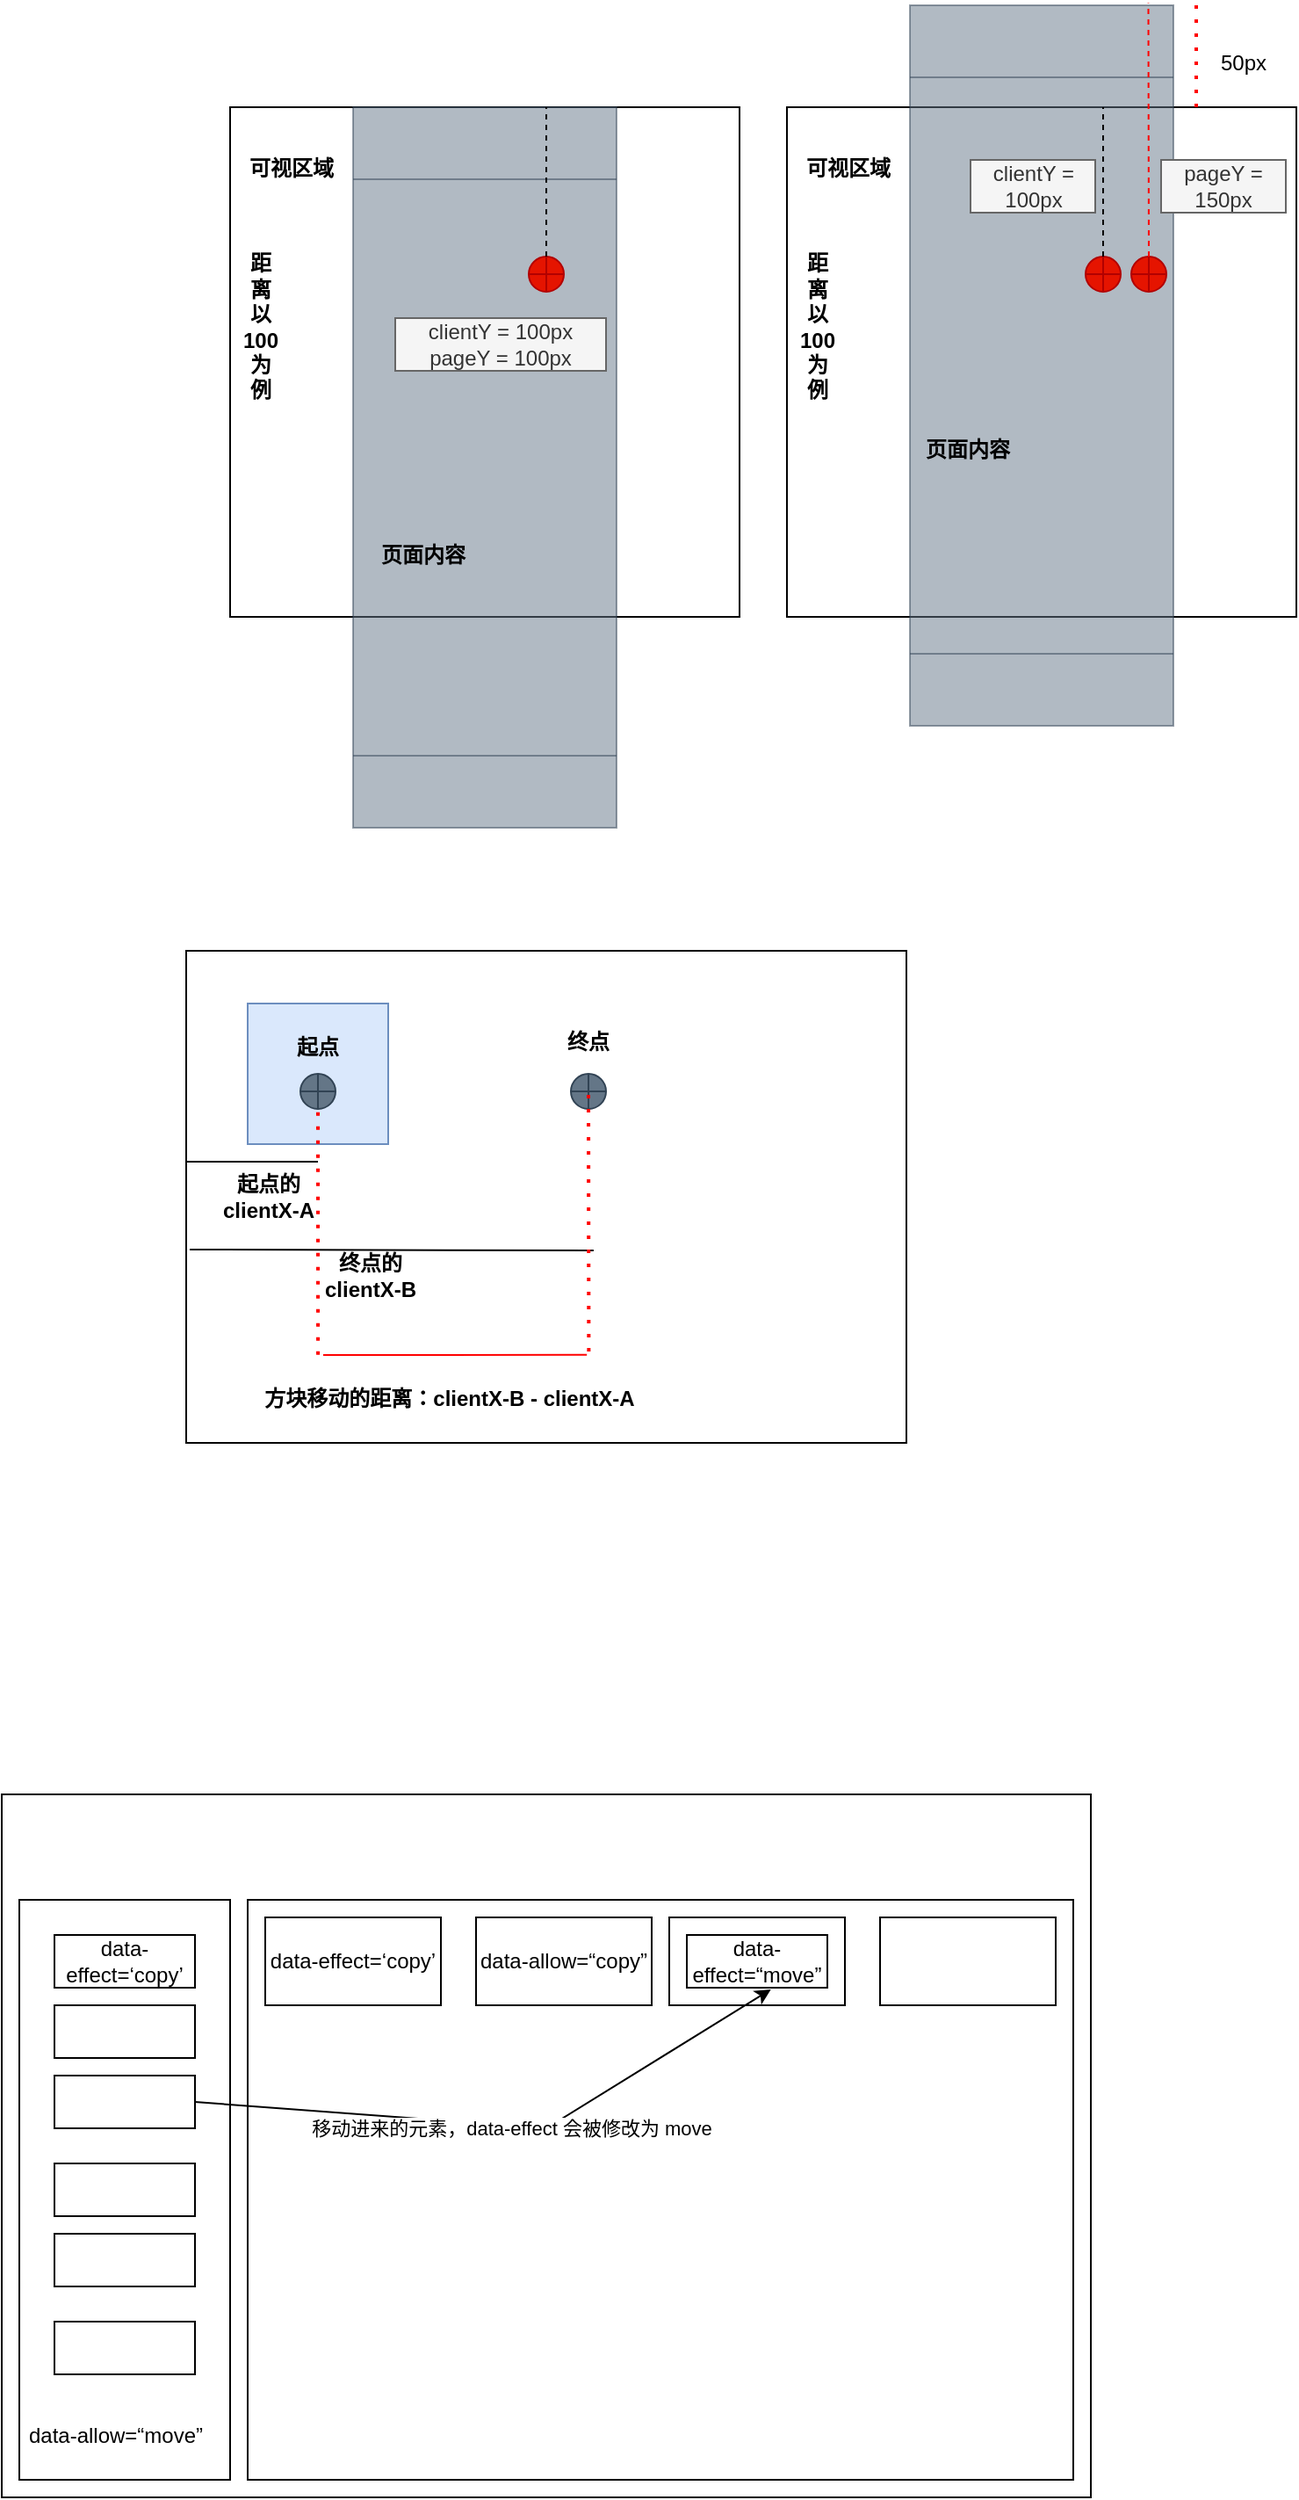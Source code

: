 <mxfile version="26.0.2">
  <diagram name="第 1 页" id="xyvXMYqwdG14dfgmlpNZ">
    <mxGraphModel dx="955" dy="1853" grid="1" gridSize="10" guides="1" tooltips="1" connect="1" arrows="1" fold="1" page="1" pageScale="1" pageWidth="827" pageHeight="1169" math="0" shadow="0">
      <root>
        <mxCell id="0" />
        <mxCell id="1" parent="0" />
        <mxCell id="ZsNl0_AfK2gvQJ6n3LSR-1" value="" style="rounded=0;whiteSpace=wrap;html=1;" vertex="1" parent="1">
          <mxGeometry x="90" y="150" width="620" height="400" as="geometry" />
        </mxCell>
        <mxCell id="ZsNl0_AfK2gvQJ6n3LSR-2" value="" style="rounded=0;whiteSpace=wrap;html=1;" vertex="1" parent="1">
          <mxGeometry x="100" y="210" width="120" height="330" as="geometry" />
        </mxCell>
        <mxCell id="ZsNl0_AfK2gvQJ6n3LSR-3" value="" style="rounded=0;whiteSpace=wrap;html=1;" vertex="1" parent="1">
          <mxGeometry x="230" y="210" width="470" height="330" as="geometry" />
        </mxCell>
        <mxCell id="ZsNl0_AfK2gvQJ6n3LSR-4" value="data-effect=‘copy’" style="rounded=0;whiteSpace=wrap;html=1;" vertex="1" parent="1">
          <mxGeometry x="240" y="220" width="100" height="50" as="geometry" />
        </mxCell>
        <mxCell id="ZsNl0_AfK2gvQJ6n3LSR-5" value="data-allow=“copy”" style="rounded=0;whiteSpace=wrap;html=1;" vertex="1" parent="1">
          <mxGeometry x="360" y="220" width="100" height="50" as="geometry" />
        </mxCell>
        <mxCell id="ZsNl0_AfK2gvQJ6n3LSR-6" value="" style="rounded=0;whiteSpace=wrap;html=1;" vertex="1" parent="1">
          <mxGeometry x="470" y="220" width="100" height="50" as="geometry" />
        </mxCell>
        <mxCell id="ZsNl0_AfK2gvQJ6n3LSR-7" value="" style="rounded=0;whiteSpace=wrap;html=1;" vertex="1" parent="1">
          <mxGeometry x="590" y="220" width="100" height="50" as="geometry" />
        </mxCell>
        <mxCell id="ZsNl0_AfK2gvQJ6n3LSR-8" value="data-effect=‘copy’" style="rounded=0;whiteSpace=wrap;html=1;" vertex="1" parent="1">
          <mxGeometry x="120" y="230" width="80" height="30" as="geometry" />
        </mxCell>
        <mxCell id="ZsNl0_AfK2gvQJ6n3LSR-9" value="" style="rounded=0;whiteSpace=wrap;html=1;" vertex="1" parent="1">
          <mxGeometry x="120" y="270" width="80" height="30" as="geometry" />
        </mxCell>
        <mxCell id="ZsNl0_AfK2gvQJ6n3LSR-10" value="" style="rounded=0;whiteSpace=wrap;html=1;" vertex="1" parent="1">
          <mxGeometry x="120" y="310" width="80" height="30" as="geometry" />
        </mxCell>
        <mxCell id="ZsNl0_AfK2gvQJ6n3LSR-11" value="" style="rounded=0;whiteSpace=wrap;html=1;" vertex="1" parent="1">
          <mxGeometry x="120" y="360" width="80" height="30" as="geometry" />
        </mxCell>
        <mxCell id="ZsNl0_AfK2gvQJ6n3LSR-12" value="" style="rounded=0;whiteSpace=wrap;html=1;" vertex="1" parent="1">
          <mxGeometry x="120" y="400" width="80" height="30" as="geometry" />
        </mxCell>
        <mxCell id="ZsNl0_AfK2gvQJ6n3LSR-13" value="" style="rounded=0;whiteSpace=wrap;html=1;" vertex="1" parent="1">
          <mxGeometry x="120" y="450" width="80" height="30" as="geometry" />
        </mxCell>
        <mxCell id="ZsNl0_AfK2gvQJ6n3LSR-14" value="data-allow=“move”" style="text;html=1;align=center;verticalAlign=middle;whiteSpace=wrap;rounded=0;" vertex="1" parent="1">
          <mxGeometry x="100" y="500" width="110" height="30" as="geometry" />
        </mxCell>
        <mxCell id="ZsNl0_AfK2gvQJ6n3LSR-17" value="data-effect=“move”" style="rounded=0;whiteSpace=wrap;html=1;" vertex="1" parent="1">
          <mxGeometry x="480" y="230" width="80" height="30" as="geometry" />
        </mxCell>
        <mxCell id="ZsNl0_AfK2gvQJ6n3LSR-18" value="" style="endArrow=classic;html=1;rounded=0;exitX=1;exitY=0.5;exitDx=0;exitDy=0;entryX=0.598;entryY=1.033;entryDx=0;entryDy=0;entryPerimeter=0;" edge="1" parent="1" source="ZsNl0_AfK2gvQJ6n3LSR-10" target="ZsNl0_AfK2gvQJ6n3LSR-17">
          <mxGeometry relative="1" as="geometry">
            <mxPoint x="360" y="350" as="sourcePoint" />
            <mxPoint x="460" y="350" as="targetPoint" />
            <Array as="points">
              <mxPoint x="400" y="340" />
            </Array>
          </mxGeometry>
        </mxCell>
        <mxCell id="ZsNl0_AfK2gvQJ6n3LSR-19" value="移动进来的元素，data-effect 会被修改为 move" style="edgeLabel;resizable=0;html=1;;align=center;verticalAlign=middle;" connectable="0" vertex="1" parent="ZsNl0_AfK2gvQJ6n3LSR-18">
          <mxGeometry relative="1" as="geometry">
            <mxPoint x="5" y="2" as="offset" />
          </mxGeometry>
        </mxCell>
        <mxCell id="ZsNl0_AfK2gvQJ6n3LSR-20" value="" style="rounded=0;whiteSpace=wrap;html=1;" vertex="1" parent="1">
          <mxGeometry x="195" y="-330" width="410" height="280" as="geometry" />
        </mxCell>
        <mxCell id="ZsNl0_AfK2gvQJ6n3LSR-22" value="" style="whiteSpace=wrap;html=1;aspect=fixed;fillColor=#dae8fc;strokeColor=#6c8ebf;" vertex="1" parent="1">
          <mxGeometry x="230" y="-300" width="80" height="80" as="geometry" />
        </mxCell>
        <mxCell id="ZsNl0_AfK2gvQJ6n3LSR-23" value="" style="shape=orEllipse;perimeter=ellipsePerimeter;whiteSpace=wrap;html=1;backgroundOutline=1;fillColor=#647687;fontColor=#ffffff;strokeColor=#314354;" vertex="1" parent="1">
          <mxGeometry x="260" y="-260" width="20" height="20" as="geometry" />
        </mxCell>
        <mxCell id="ZsNl0_AfK2gvQJ6n3LSR-25" value="" style="shape=orEllipse;perimeter=ellipsePerimeter;whiteSpace=wrap;html=1;backgroundOutline=1;fillColor=#647687;fontColor=#ffffff;strokeColor=#314354;" vertex="1" parent="1">
          <mxGeometry x="414" y="-260" width="20" height="20" as="geometry" />
        </mxCell>
        <mxCell id="ZsNl0_AfK2gvQJ6n3LSR-26" value="" style="endArrow=none;html=1;rounded=0;" edge="1" parent="1">
          <mxGeometry width="50" height="50" relative="1" as="geometry">
            <mxPoint x="195" y="-210" as="sourcePoint" />
            <mxPoint x="270" y="-210" as="targetPoint" />
          </mxGeometry>
        </mxCell>
        <mxCell id="ZsNl0_AfK2gvQJ6n3LSR-27" value="" style="endArrow=none;html=1;rounded=0;entryX=0.573;entryY=0.5;entryDx=0;entryDy=0;entryPerimeter=0;" edge="1" parent="1">
          <mxGeometry width="50" height="50" relative="1" as="geometry">
            <mxPoint x="197" y="-160" as="sourcePoint" />
            <mxPoint x="426.93" y="-159.5" as="targetPoint" />
          </mxGeometry>
        </mxCell>
        <mxCell id="ZsNl0_AfK2gvQJ6n3LSR-28" value="" style="endArrow=none;dashed=1;html=1;dashPattern=1 3;strokeWidth=2;rounded=0;exitX=0.183;exitY=0.821;exitDx=0;exitDy=0;exitPerimeter=0;strokeColor=#FF0000;entryX=0.5;entryY=1;entryDx=0;entryDy=0;" edge="1" parent="1" source="ZsNl0_AfK2gvQJ6n3LSR-20" target="ZsNl0_AfK2gvQJ6n3LSR-23">
          <mxGeometry width="50" height="50" relative="1" as="geometry">
            <mxPoint x="269.5" y="-140.04" as="sourcePoint" />
            <mxPoint x="270" y="-210" as="targetPoint" />
          </mxGeometry>
        </mxCell>
        <mxCell id="ZsNl0_AfK2gvQJ6n3LSR-29" value="" style="endArrow=none;dashed=1;html=1;dashPattern=1 3;strokeWidth=2;rounded=0;entryX=0.5;entryY=1;entryDx=0;entryDy=0;exitX=0.559;exitY=0.857;exitDx=0;exitDy=0;exitPerimeter=0;strokeColor=#FF0000;" edge="1" parent="1">
          <mxGeometry width="50" height="50" relative="1" as="geometry">
            <mxPoint x="424.19" y="-102.04" as="sourcePoint" />
            <mxPoint x="424" y="-252" as="targetPoint" />
          </mxGeometry>
        </mxCell>
        <mxCell id="ZsNl0_AfK2gvQJ6n3LSR-32" value="" style="endArrow=none;html=1;rounded=0;entryX=0.549;entryY=0.821;entryDx=0;entryDy=0;entryPerimeter=0;strokeColor=#FF0000;" edge="1" parent="1">
          <mxGeometry width="50" height="50" relative="1" as="geometry">
            <mxPoint x="273" y="-100" as="sourcePoint" />
            <mxPoint x="423.09" y="-100.12" as="targetPoint" />
          </mxGeometry>
        </mxCell>
        <mxCell id="ZsNl0_AfK2gvQJ6n3LSR-33" value="起点" style="text;html=1;align=center;verticalAlign=middle;whiteSpace=wrap;rounded=0;fontStyle=1" vertex="1" parent="1">
          <mxGeometry x="240" y="-290" width="60" height="30" as="geometry" />
        </mxCell>
        <mxCell id="ZsNl0_AfK2gvQJ6n3LSR-34" value="终点" style="text;html=1;align=center;verticalAlign=middle;whiteSpace=wrap;rounded=0;fontStyle=1" vertex="1" parent="1">
          <mxGeometry x="394" y="-293" width="60" height="30" as="geometry" />
        </mxCell>
        <mxCell id="ZsNl0_AfK2gvQJ6n3LSR-35" value="起点的&lt;div&gt;clientX-A&lt;/div&gt;" style="text;html=1;align=center;verticalAlign=middle;whiteSpace=wrap;rounded=0;fontStyle=1" vertex="1" parent="1">
          <mxGeometry x="194" y="-205" width="96" height="30" as="geometry" />
        </mxCell>
        <mxCell id="ZsNl0_AfK2gvQJ6n3LSR-36" value="终点的&lt;div&gt;clientX-B&lt;/div&gt;" style="text;html=1;align=center;verticalAlign=middle;whiteSpace=wrap;rounded=0;fontStyle=1" vertex="1" parent="1">
          <mxGeometry x="260" y="-160" width="80" height="30" as="geometry" />
        </mxCell>
        <mxCell id="ZsNl0_AfK2gvQJ6n3LSR-37" value="方块移动的距离：&lt;span style=&quot;&quot;&gt;clientX-B -&amp;nbsp;&lt;/span&gt;&lt;span style=&quot;&quot;&gt;clientX-A&lt;/span&gt;" style="text;html=1;align=center;verticalAlign=middle;whiteSpace=wrap;rounded=0;fontStyle=1" vertex="1" parent="1">
          <mxGeometry x="230" y="-90" width="230" height="30" as="geometry" />
        </mxCell>
        <mxCell id="ZsNl0_AfK2gvQJ6n3LSR-38" value="" style="rounded=0;whiteSpace=wrap;html=1;" vertex="1" parent="1">
          <mxGeometry x="220" y="-810" width="290" height="290" as="geometry" />
        </mxCell>
        <mxCell id="ZsNl0_AfK2gvQJ6n3LSR-40" value="" style="shape=process;whiteSpace=wrap;html=1;backgroundOutline=1;direction=south;fillColor=#647687;fontColor=#ffffff;strokeColor=#314354;opacity=50;" vertex="1" parent="1">
          <mxGeometry x="290" y="-810" width="150" height="410" as="geometry" />
        </mxCell>
        <mxCell id="ZsNl0_AfK2gvQJ6n3LSR-41" value="可视区域" style="text;html=1;align=center;verticalAlign=middle;whiteSpace=wrap;rounded=0;fontStyle=1" vertex="1" parent="1">
          <mxGeometry x="225" y="-790" width="60" height="30" as="geometry" />
        </mxCell>
        <mxCell id="ZsNl0_AfK2gvQJ6n3LSR-42" value="页面内容" style="text;html=1;align=center;verticalAlign=middle;whiteSpace=wrap;rounded=0;fontColor=#000000;fontStyle=1" vertex="1" parent="1">
          <mxGeometry x="300" y="-570" width="60" height="30" as="geometry" />
        </mxCell>
        <mxCell id="ZsNl0_AfK2gvQJ6n3LSR-39" value="" style="shape=orEllipse;perimeter=ellipsePerimeter;whiteSpace=wrap;html=1;backgroundOutline=1;fillColor=#e51400;fontColor=#ffffff;strokeColor=#B20000;" vertex="1" parent="1">
          <mxGeometry x="390" y="-725" width="20" height="20" as="geometry" />
        </mxCell>
        <mxCell id="ZsNl0_AfK2gvQJ6n3LSR-46" value="距离以100为例" style="text;html=1;align=center;verticalAlign=middle;whiteSpace=wrap;rounded=0;fontStyle=1" vertex="1" parent="1">
          <mxGeometry x="225" y="-700" width="25" height="30" as="geometry" />
        </mxCell>
        <mxCell id="ZsNl0_AfK2gvQJ6n3LSR-47" value="" style="endArrow=none;dashed=1;html=1;rounded=0;exitX=0.5;exitY=0;exitDx=0;exitDy=0;" edge="1" parent="1" source="ZsNl0_AfK2gvQJ6n3LSR-39">
          <mxGeometry width="50" height="50" relative="1" as="geometry">
            <mxPoint x="375" y="-730" as="sourcePoint" />
            <mxPoint x="400" y="-810" as="targetPoint" />
          </mxGeometry>
        </mxCell>
        <mxCell id="ZsNl0_AfK2gvQJ6n3LSR-48" value="&lt;div&gt;clientY = 100px&lt;/div&gt;&lt;div&gt;pageY = 100px&lt;br&gt;&lt;/div&gt;" style="text;html=1;align=center;verticalAlign=middle;whiteSpace=wrap;rounded=0;fillColor=#f5f5f5;fontColor=#333333;strokeColor=#666666;" vertex="1" parent="1">
          <mxGeometry x="314" y="-690" width="120" height="30" as="geometry" />
        </mxCell>
        <mxCell id="ZsNl0_AfK2gvQJ6n3LSR-49" value="" style="rounded=0;whiteSpace=wrap;html=1;" vertex="1" parent="1">
          <mxGeometry x="537" y="-810" width="290" height="290" as="geometry" />
        </mxCell>
        <mxCell id="ZsNl0_AfK2gvQJ6n3LSR-50" value="" style="shape=process;whiteSpace=wrap;html=1;backgroundOutline=1;direction=south;fillColor=#647687;fontColor=#ffffff;strokeColor=#314354;opacity=50;" vertex="1" parent="1">
          <mxGeometry x="607" y="-868" width="150" height="410" as="geometry" />
        </mxCell>
        <mxCell id="ZsNl0_AfK2gvQJ6n3LSR-51" value="可视区域" style="text;html=1;align=center;verticalAlign=middle;whiteSpace=wrap;rounded=0;fontStyle=1" vertex="1" parent="1">
          <mxGeometry x="542" y="-790" width="60" height="30" as="geometry" />
        </mxCell>
        <mxCell id="ZsNl0_AfK2gvQJ6n3LSR-52" value="页面内容" style="text;html=1;align=center;verticalAlign=middle;whiteSpace=wrap;rounded=0;fontColor=#000000;fontStyle=1" vertex="1" parent="1">
          <mxGeometry x="610" y="-630" width="60" height="30" as="geometry" />
        </mxCell>
        <mxCell id="ZsNl0_AfK2gvQJ6n3LSR-53" value="" style="shape=orEllipse;perimeter=ellipsePerimeter;whiteSpace=wrap;html=1;backgroundOutline=1;fillColor=#e51400;fontColor=#ffffff;strokeColor=#B20000;" vertex="1" parent="1">
          <mxGeometry x="707" y="-725" width="20" height="20" as="geometry" />
        </mxCell>
        <mxCell id="ZsNl0_AfK2gvQJ6n3LSR-54" value="距离以100为例" style="text;html=1;align=center;verticalAlign=middle;whiteSpace=wrap;rounded=0;fontStyle=1" vertex="1" parent="1">
          <mxGeometry x="542" y="-700" width="25" height="30" as="geometry" />
        </mxCell>
        <mxCell id="ZsNl0_AfK2gvQJ6n3LSR-55" value="" style="endArrow=none;dashed=1;html=1;rounded=0;exitX=0.5;exitY=0;exitDx=0;exitDy=0;" edge="1" parent="1" source="ZsNl0_AfK2gvQJ6n3LSR-53">
          <mxGeometry width="50" height="50" relative="1" as="geometry">
            <mxPoint x="692" y="-730" as="sourcePoint" />
            <mxPoint x="717" y="-810" as="targetPoint" />
          </mxGeometry>
        </mxCell>
        <mxCell id="ZsNl0_AfK2gvQJ6n3LSR-56" value="&lt;div&gt;&lt;span style=&quot;background-color: transparent; color: light-dark(rgb(51, 51, 51), rgb(193, 193, 193));&quot;&gt;pageY = 150px&lt;/span&gt;&lt;br&gt;&lt;/div&gt;" style="text;html=1;align=center;verticalAlign=middle;whiteSpace=wrap;rounded=0;fillColor=#f5f5f5;fontColor=#333333;strokeColor=#666666;" vertex="1" parent="1">
          <mxGeometry x="750" y="-780" width="71" height="30" as="geometry" />
        </mxCell>
        <mxCell id="ZsNl0_AfK2gvQJ6n3LSR-57" value="" style="endArrow=none;dashed=1;html=1;dashPattern=1 3;strokeWidth=2;rounded=0;strokeColor=#FF0000;" edge="1" parent="1">
          <mxGeometry width="50" height="50" relative="1" as="geometry">
            <mxPoint x="770" y="-810" as="sourcePoint" />
            <mxPoint x="770" y="-870" as="targetPoint" />
          </mxGeometry>
        </mxCell>
        <mxCell id="ZsNl0_AfK2gvQJ6n3LSR-58" value="50px" style="text;html=1;align=center;verticalAlign=middle;whiteSpace=wrap;rounded=0;" vertex="1" parent="1">
          <mxGeometry x="767" y="-850" width="60" height="30" as="geometry" />
        </mxCell>
        <mxCell id="ZsNl0_AfK2gvQJ6n3LSR-59" value="" style="shape=orEllipse;perimeter=ellipsePerimeter;whiteSpace=wrap;html=1;backgroundOutline=1;fillColor=#e51400;fontColor=#ffffff;strokeColor=#B20000;" vertex="1" parent="1">
          <mxGeometry x="733" y="-725" width="20" height="20" as="geometry" />
        </mxCell>
        <mxCell id="ZsNl0_AfK2gvQJ6n3LSR-60" value="" style="endArrow=none;dashed=1;html=1;rounded=0;exitX=0.5;exitY=0;exitDx=0;exitDy=0;entryX=-0.003;entryY=0.095;entryDx=0;entryDy=0;entryPerimeter=0;strokeColor=#FF0000;" edge="1" parent="1" source="ZsNl0_AfK2gvQJ6n3LSR-59" target="ZsNl0_AfK2gvQJ6n3LSR-50">
          <mxGeometry width="50" height="50" relative="1" as="geometry">
            <mxPoint x="718" y="-730" as="sourcePoint" />
            <mxPoint x="743" y="-810" as="targetPoint" />
          </mxGeometry>
        </mxCell>
        <mxCell id="ZsNl0_AfK2gvQJ6n3LSR-62" value="&lt;div&gt;clientY = 100px&lt;br&gt;&lt;/div&gt;" style="text;html=1;align=center;verticalAlign=middle;whiteSpace=wrap;rounded=0;fillColor=#f5f5f5;fontColor=#333333;strokeColor=#666666;" vertex="1" parent="1">
          <mxGeometry x="641.5" y="-780" width="71" height="30" as="geometry" />
        </mxCell>
      </root>
    </mxGraphModel>
  </diagram>
</mxfile>
